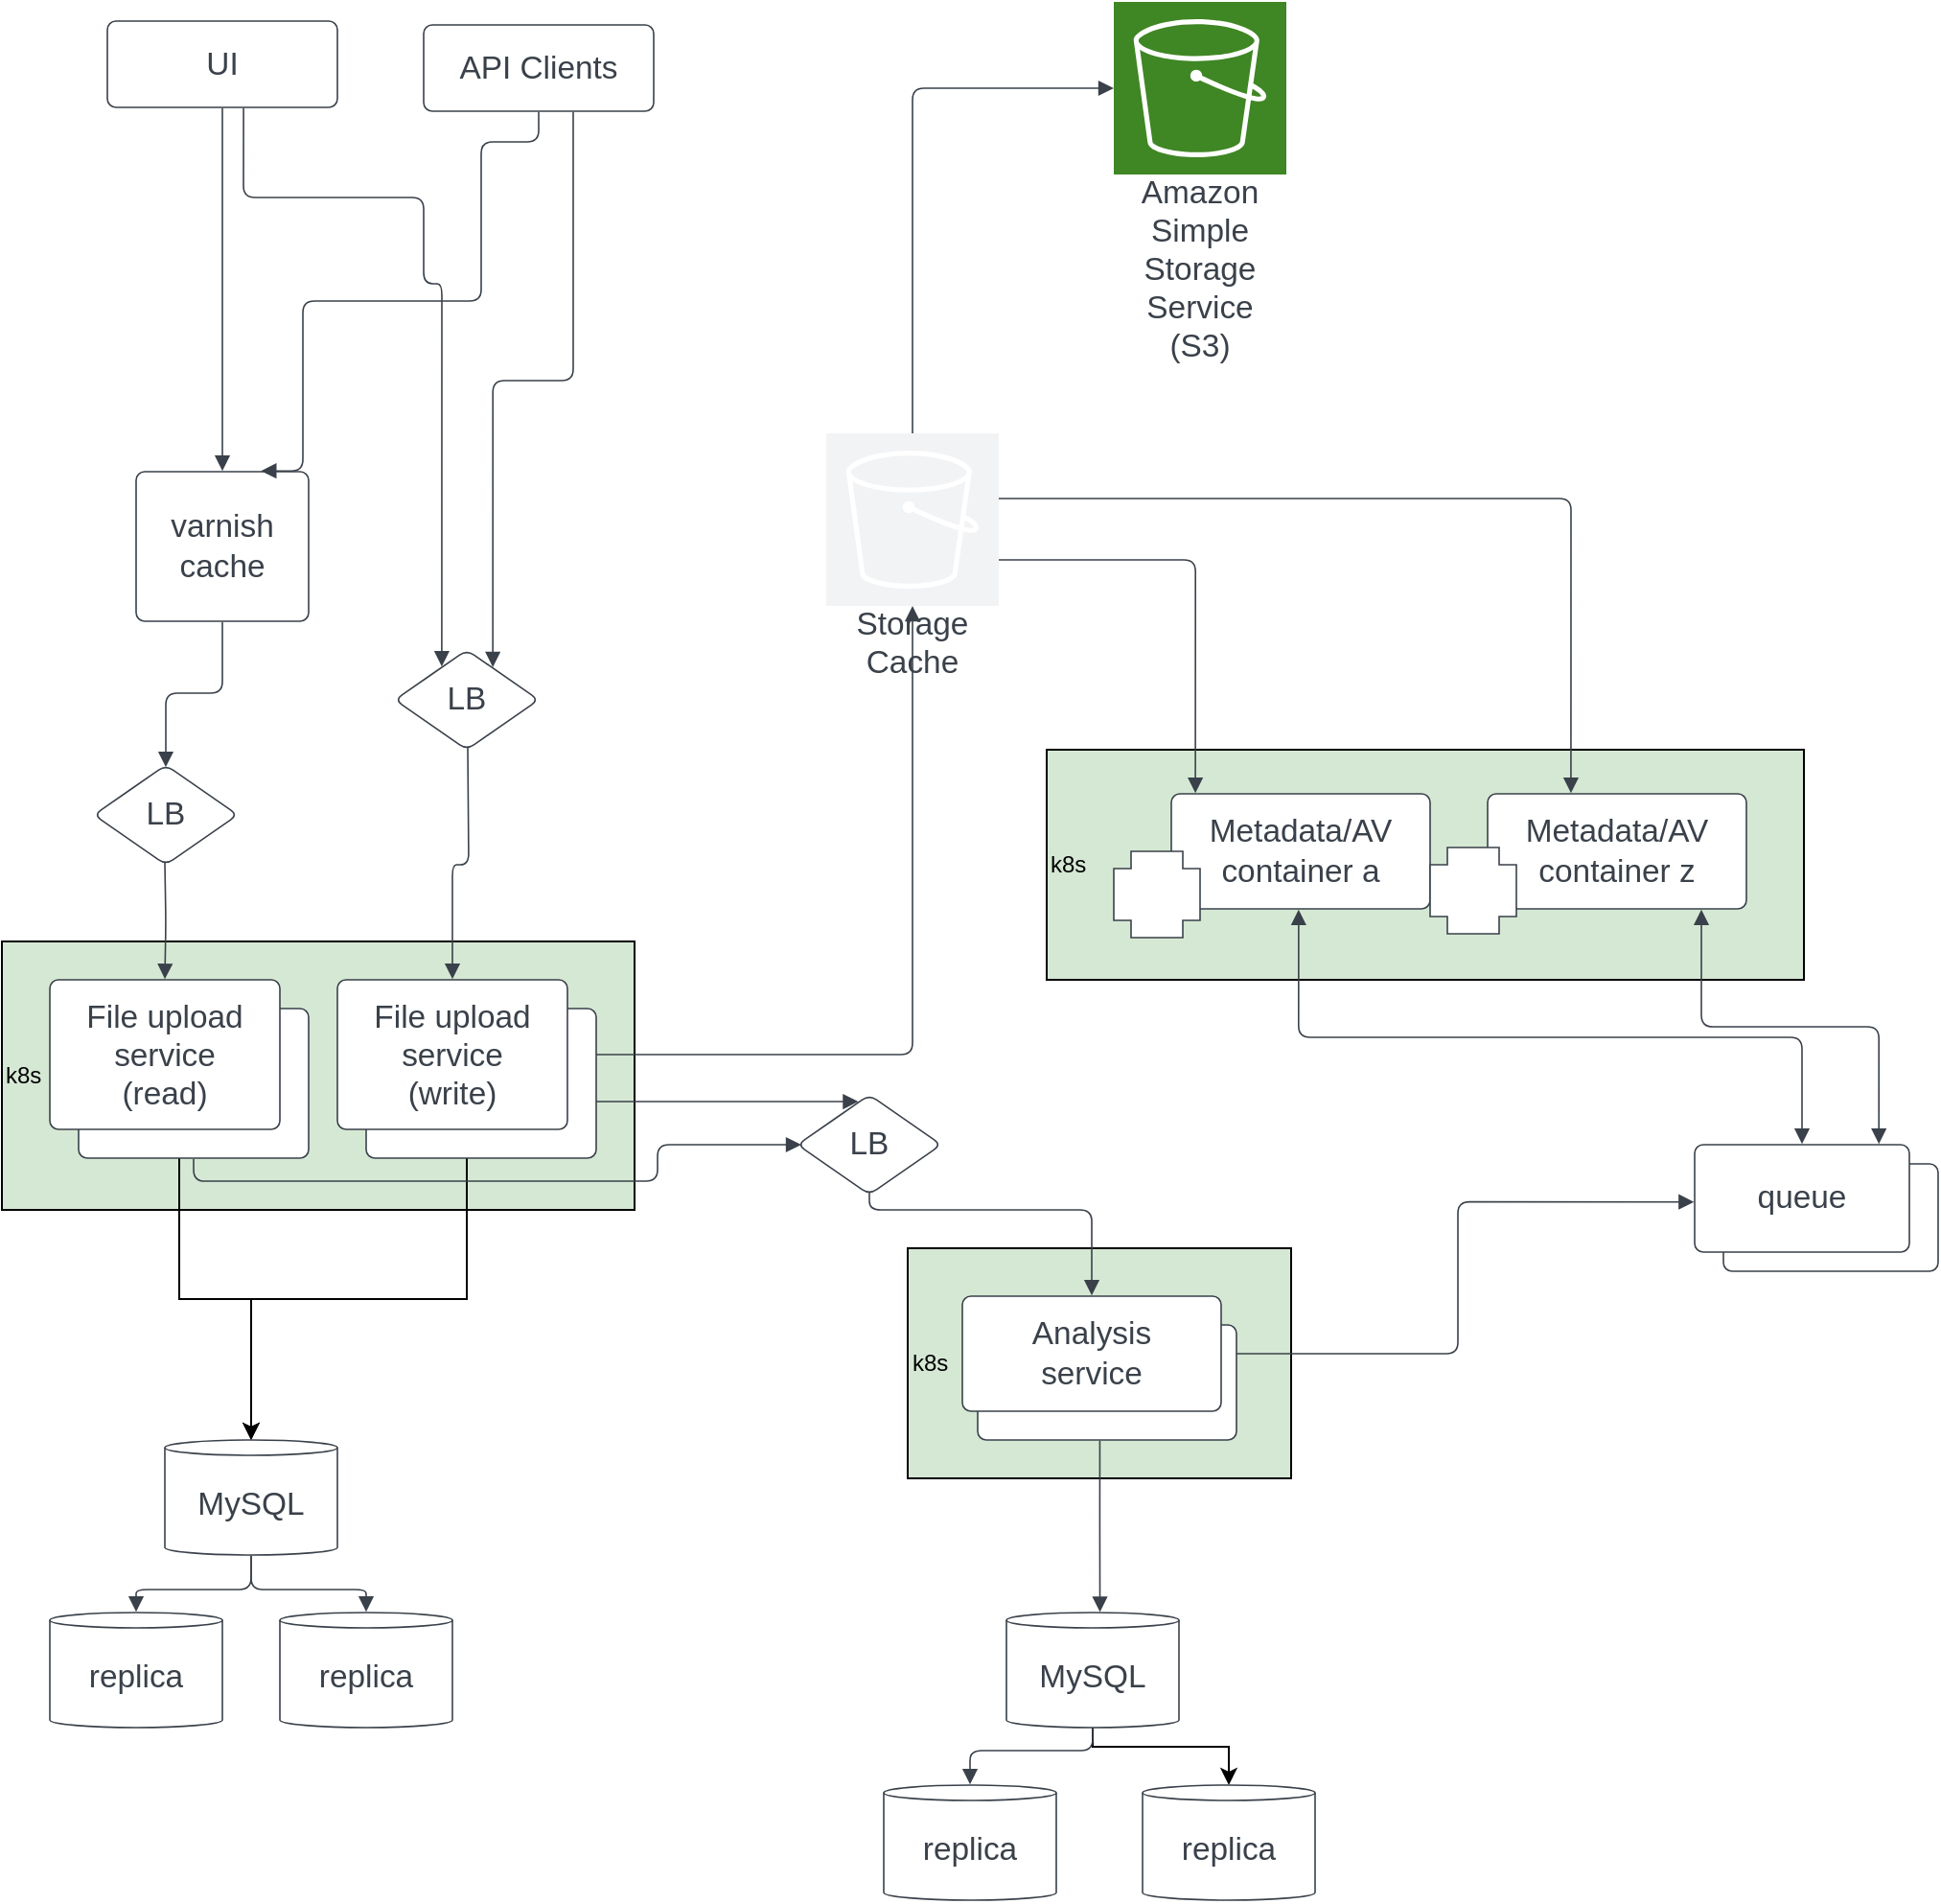 <mxfile version="20.8.23" type="github"><diagram name="Page-1" id="y-LyxDxaMNcqyR3sVE2q"><mxGraphModel dx="1234" dy="1071" grid="1" gridSize="10" guides="1" tooltips="1" connect="1" arrows="1" fold="1" page="1" pageScale="1" pageWidth="850" pageHeight="1100" math="0" shadow="0"><root><mxCell id="0"/><mxCell id="1" parent="0"/><mxCell id="1xujQl--1Ha5xIMBBTP0-5" value="&lt;div style=&quot;&quot;&gt;&lt;span style=&quot;background-color: initial;&quot;&gt;k8s&lt;/span&gt;&lt;/div&gt;" style="rounded=0;whiteSpace=wrap;html=1;shadow=0;fillColor=#D5E8D4;align=left;" vertex="1" parent="1"><mxGeometry x="565" y="420" width="395" height="120" as="geometry"/></mxCell><mxCell id="1xujQl--1Ha5xIMBBTP0-4" value="&lt;div style=&quot;&quot;&gt;&lt;span style=&quot;background-color: initial;&quot;&gt;k8s&lt;/span&gt;&lt;/div&gt;" style="rounded=0;whiteSpace=wrap;html=1;shadow=0;fillColor=#D5E8D4;align=left;" vertex="1" parent="1"><mxGeometry x="492.5" y="680" width="200" height="120" as="geometry"/></mxCell><mxCell id="1xujQl--1Ha5xIMBBTP0-3" value="&lt;div style=&quot;&quot;&gt;&lt;span style=&quot;background-color: initial;&quot;&gt;k8s&lt;/span&gt;&lt;/div&gt;" style="rounded=0;whiteSpace=wrap;html=1;shadow=0;fillColor=#D5E8D4;align=left;" vertex="1" parent="1"><mxGeometry x="20" y="520" width="330" height="140" as="geometry"/></mxCell><mxCell id="hXa-6y1HHUY4edhHJNpj-2" value="UI" style="html=1;overflow=block;blockSpacing=1;whiteSpace=wrap;fontSize=16.7;fontColor=#3a414a;spacing=3.8;strokeColor=#3a414a;strokeOpacity=100;rounded=1;absoluteArcSize=1;arcSize=9;strokeWidth=0.8;lucidId=MUaAsZmHcQHZ;" parent="1" vertex="1"><mxGeometry x="75" y="40" width="120" height="45" as="geometry"/></mxCell><mxCell id="hXa-6y1HHUY4edhHJNpj-3" value="varnish&#10;cache" style="html=1;overflow=block;blockSpacing=1;whiteSpace=wrap;fontSize=16.7;fontColor=#3a414a;spacing=9;strokeColor=#3a414a;strokeOpacity=100;rounded=1;absoluteArcSize=1;arcSize=9;strokeWidth=0.8;lucidId=AsbAGEp7X9WD;" parent="1" vertex="1"><mxGeometry x="90" y="275" width="90" height="78" as="geometry"/></mxCell><mxCell id="hXa-6y1HHUY4edhHJNpj-4" value="API Clients" style="html=1;overflow=block;blockSpacing=1;whiteSpace=wrap;fontSize=16.7;fontColor=#3a414a;spacing=3.8;strokeColor=#3a414a;strokeOpacity=100;rounded=1;absoluteArcSize=1;arcSize=9;strokeWidth=0.8;lucidId=lAbAQljE3fKm;" parent="1" vertex="1"><mxGeometry x="240" y="42" width="120" height="45" as="geometry"/></mxCell><mxCell id="hXa-6y1HHUY4edhHJNpj-5" value="" style="html=1;jettySize=18;whiteSpace=wrap;fontSize=13;strokeColor=#3a414a;strokeOpacity=100;strokeWidth=0.8;rounded=1;arcSize=12;edgeStyle=orthogonalEdgeStyle;startArrow=none;endArrow=block;endFill=1;exitX=0.5;exitY=1.008;exitPerimeter=0;entryX=0.5;entryY=-0.005;entryPerimeter=0;lucidId=yAbA5ouObgFG;" parent="1" source="hXa-6y1HHUY4edhHJNpj-2" target="hXa-6y1HHUY4edhHJNpj-3" edge="1"><mxGeometry width="100" height="100" relative="1" as="geometry"><Array as="points"/></mxGeometry></mxCell><mxCell id="hXa-6y1HHUY4edhHJNpj-6" value="" style="html=1;jettySize=18;whiteSpace=wrap;fontSize=13;strokeColor=#3a414a;strokeOpacity=100;strokeWidth=0.8;rounded=1;arcSize=12;edgeStyle=orthogonalEdgeStyle;startArrow=none;endArrow=block;endFill=1;exitX=0.5;exitY=1.008;exitPerimeter=0;entryX=0.724;entryY=-0.005;entryPerimeter=0;lucidId=CAbAW3dfCDCP;" parent="1" source="hXa-6y1HHUY4edhHJNpj-4" target="hXa-6y1HHUY4edhHJNpj-3" edge="1"><mxGeometry width="100" height="100" relative="1" as="geometry"><Array as="points"><mxPoint x="300" y="103"/><mxPoint x="270" y="103"/><mxPoint x="270" y="186"/><mxPoint x="177" y="186"/></Array></mxGeometry></mxCell><mxCell id="hXa-6y1HHUY4edhHJNpj-7" value="" style="html=1;jettySize=18;whiteSpace=wrap;fontSize=13;strokeColor=#3a414a;strokeOpacity=100;strokeWidth=0.8;rounded=1;arcSize=12;edgeStyle=orthogonalEdgeStyle;startArrow=none;endArrow=block;endFill=1;exitX=0.592;exitY=1.008;exitPerimeter=0;entryX=0.326;entryY=0.165;entryPerimeter=0;lucidId=LK-A93RRJ~lh;" parent="1" source="hXa-6y1HHUY4edhHJNpj-2" target="hXa-6y1HHUY4edhHJNpj-24" edge="1"><mxGeometry width="100" height="100" relative="1" as="geometry"><Array as="points"><mxPoint x="146" y="132"/><mxPoint x="240" y="132"/><mxPoint x="240" y="177"/><mxPoint x="249" y="177"/></Array></mxGeometry></mxCell><mxCell id="hXa-6y1HHUY4edhHJNpj-8" value="" style="html=1;jettySize=18;whiteSpace=wrap;fontSize=13;strokeColor=#3a414a;strokeOpacity=100;strokeWidth=0.8;rounded=1;arcSize=12;edgeStyle=orthogonalEdgeStyle;startArrow=none;endArrow=block;endFill=1;exitX=0.65;exitY=1.008;exitPerimeter=0;entryX=0.681;entryY=0.172;entryPerimeter=0;lucidId=3K-AAR2VfJgU;" parent="1" source="hXa-6y1HHUY4edhHJNpj-4" target="hXa-6y1HHUY4edhHJNpj-24" edge="1"><mxGeometry width="100" height="100" relative="1" as="geometry"><Array as="points"/></mxGeometry></mxCell><mxCell id="hXa-6y1HHUY4edhHJNpj-9" value="Amazon Simple Storage Service (S3)" style="html=1;overflow=block;blockSpacing=1;whiteSpace=wrap;shape=mxgraph.aws4.resourceIcon;resIcon=mxgraph.aws4.s3;labelPosition=center;verticalLabelPosition=bottom;align=center;verticalAlign=top;strokeColor=#ffffff;pointerEvents=1;fontSize=16.7;fontColor=#3a414a;spacing=0;strokeOpacity=100;rounded=1;absoluteArcSize=1;arcSize=9;fillColor=#3f8624;strokeWidth=0.8;lucidId=nL-A-xHwRL.q;" parent="1" vertex="1"><mxGeometry x="600" y="30" width="90" height="90" as="geometry"/></mxCell><mxCell id="hXa-6y1HHUY4edhHJNpj-10" value="" style="html=1;jettySize=18;whiteSpace=wrap;fontSize=13;strokeColor=#3a414a;strokeOpacity=100;strokeWidth=0.8;rounded=1;arcSize=12;edgeStyle=orthogonalEdgeStyle;startArrow=block;startFill=1;endArrow=none;exitX=0.322;exitY=-0.006;exitPerimeter=0;entryX=1;entryY=0.378;entryPerimeter=0;lucidId=.R-AUnFkGZkl;" parent="1" source="hXa-6y1HHUY4edhHJNpj-19" target="hXa-6y1HHUY4edhHJNpj-29" edge="1"><mxGeometry width="100" height="100" relative="1" as="geometry"><Array as="points"/></mxGeometry></mxCell><mxCell id="hXa-6y1HHUY4edhHJNpj-11" value="" style="html=1;jettySize=18;whiteSpace=wrap;fontSize=13;strokeColor=#3a414a;strokeOpacity=100;strokeWidth=0.8;rounded=1;arcSize=12;edgeStyle=orthogonalEdgeStyle;startArrow=block;startFill=1;endArrow=none;exitX=0.093;exitY=-0.006;exitPerimeter=0;entryX=1;entryY=0.733;entryPerimeter=0;lucidId=gS-AWBN6CLWu;" parent="1" source="hXa-6y1HHUY4edhHJNpj-16" target="hXa-6y1HHUY4edhHJNpj-29" edge="1"><mxGeometry width="100" height="100" relative="1" as="geometry"><Array as="points"/></mxGeometry></mxCell><mxCell id="hXa-6y1HHUY4edhHJNpj-12" value="" style="html=1;jettySize=18;whiteSpace=wrap;fontSize=13;strokeColor=#3a414a;strokeOpacity=100;strokeWidth=0.8;rounded=1;arcSize=12;edgeStyle=orthogonalEdgeStyle;startArrow=block;startFill=1;endArrow=block;endFill=1;exitX=0.5;exitY=-0.007;exitPerimeter=0;entryX=0.492;entryY=1.006;entryPerimeter=0;lucidId=oV-Ak5NaA3l7;" parent="1" source="hXa-6y1HHUY4edhHJNpj-40" target="hXa-6y1HHUY4edhHJNpj-16" edge="1"><mxGeometry width="100" height="100" relative="1" as="geometry"><Array as="points"><mxPoint x="959" y="570"/><mxPoint x="696" y="570"/></Array></mxGeometry></mxCell><mxCell id="hXa-6y1HHUY4edhHJNpj-13" value="" style="html=1;jettySize=18;whiteSpace=wrap;fontSize=13;strokeColor=#3a414a;strokeOpacity=100;strokeWidth=0.8;rounded=1;arcSize=12;edgeStyle=orthogonalEdgeStyle;startArrow=block;startFill=1;endArrow=block;endFill=1;exitX=0.858;exitY=-0.007;exitPerimeter=0;entryX=0.826;entryY=1.006;entryPerimeter=0;lucidId=tV-A46rRRQXX;" parent="1" source="hXa-6y1HHUY4edhHJNpj-40" target="hXa-6y1HHUY4edhHJNpj-19" edge="1"><mxGeometry width="100" height="100" relative="1" as="geometry"><Array as="points"/></mxGeometry></mxCell><mxCell id="hXa-6y1HHUY4edhHJNpj-14" value="" style="html=1;jettySize=18;whiteSpace=wrap;fontSize=13;strokeColor=#3a414a;strokeOpacity=100;strokeWidth=0.8;rounded=1;arcSize=12;edgeStyle=orthogonalEdgeStyle;startArrow=none;endArrow=block;endFill=1;exitX=1.003;exitY=0.5;exitPerimeter=0;entryX=0.5;entryY=1;entryPerimeter=0;lucidId=ZU-AGK-hpeZ6;" parent="1" source="hXa-6y1HHUY4edhHJNpj-36" target="hXa-6y1HHUY4edhHJNpj-29" edge="1"><mxGeometry width="100" height="100" relative="1" as="geometry"><Array as="points"/></mxGeometry></mxCell><mxCell id="hXa-6y1HHUY4edhHJNpj-15" value="" style="group;dropTarget=0;pointerEvents=0;" parent="1" vertex="1"><mxGeometry x="600" y="443" width="165" height="75" as="geometry"/></mxCell><mxCell id="hXa-6y1HHUY4edhHJNpj-16" value="Metadata/AV container a" style="html=1;overflow=block;blockSpacing=1;whiteSpace=wrap;fontSize=16.7;fontColor=#3a414a;spacing=9;strokeColor=#3a414a;strokeOpacity=100;rounded=1;absoluteArcSize=1;arcSize=9;strokeWidth=0.8;lucidId=3ubARrWa.dEW;" parent="hXa-6y1HHUY4edhHJNpj-15" vertex="1"><mxGeometry x="30" width="135" height="60" as="geometry"/></mxCell><mxCell id="hXa-6y1HHUY4edhHJNpj-17" value="" style="html=1;overflow=block;blockSpacing=1;whiteSpace=wrap;shape=cross;size=0.6;fontSize=13;spacing=3.8;strokeColor=#3a414a;strokeOpacity=100;rounded=1;absoluteArcSize=1;arcSize=9;strokeWidth=0.8;lucidId=CW-A0ZIognEs;" parent="hXa-6y1HHUY4edhHJNpj-15" vertex="1"><mxGeometry y="30" width="45" height="45" as="geometry"/></mxCell><mxCell id="hXa-6y1HHUY4edhHJNpj-18" value="" style="group;dropTarget=0;pointerEvents=0;" parent="1" vertex="1"><mxGeometry x="765" y="443" width="165" height="73" as="geometry"/></mxCell><mxCell id="hXa-6y1HHUY4edhHJNpj-19" value="Metadata/AV container z" style="html=1;overflow=block;blockSpacing=1;whiteSpace=wrap;fontSize=16.7;fontColor=#3a414a;spacing=9;strokeColor=#3a414a;strokeOpacity=100;rounded=1;absoluteArcSize=1;arcSize=9;strokeWidth=0.8;lucidId=IubAFPZZPDiD;" parent="hXa-6y1HHUY4edhHJNpj-18" vertex="1"><mxGeometry x="30" width="135" height="60" as="geometry"/></mxCell><mxCell id="hXa-6y1HHUY4edhHJNpj-20" value="" style="html=1;overflow=block;blockSpacing=1;whiteSpace=wrap;shape=cross;size=0.6;fontSize=13;spacing=3.8;strokeColor=#3a414a;strokeOpacity=100;rounded=1;absoluteArcSize=1;arcSize=9;strokeWidth=0.8;lucidId=jX-A-kucoio-;" parent="hXa-6y1HHUY4edhHJNpj-18" vertex="1"><mxGeometry y="28" width="45" height="45" as="geometry"/></mxCell><mxCell id="hXa-6y1HHUY4edhHJNpj-21" value="" style="html=1;jettySize=18;whiteSpace=wrap;fontSize=13;strokeColor=#3a414a;strokeOpacity=100;strokeWidth=0.8;rounded=1;arcSize=12;edgeStyle=orthogonalEdgeStyle;startArrow=none;endArrow=block;endFill=1;exitX=1.003;exitY=0.814;exitPerimeter=0;entryX=0.423;entryY=0.068;entryPerimeter=0;lucidId=w1-AuT3SUVOo;" parent="1" source="hXa-6y1HHUY4edhHJNpj-36" target="hXa-6y1HHUY4edhHJNpj-26" edge="1"><mxGeometry width="100" height="100" relative="1" as="geometry"><Array as="points"/></mxGeometry></mxCell><mxCell id="hXa-6y1HHUY4edhHJNpj-22" value="LB" style="html=1;overflow=block;blockSpacing=1;whiteSpace=wrap;rhombus;fontSize=16.7;fontColor=#3a414a;spacing=3.8;strokeColor=#3a414a;strokeOpacity=100;rounded=1;absoluteArcSize=1;arcSize=9;strokeWidth=0.8;lucidId=OJ_AG0BbIFwb;" parent="1" vertex="1"><mxGeometry x="68" y="428" width="75" height="52" as="geometry"/></mxCell><mxCell id="hXa-6y1HHUY4edhHJNpj-23" value="" style="html=1;jettySize=18;whiteSpace=wrap;fontSize=13;strokeColor=#3a414a;strokeOpacity=100;strokeWidth=0.8;rounded=1;arcSize=12;edgeStyle=orthogonalEdgeStyle;startArrow=none;endArrow=block;endFill=1;exitX=0.5;exitY=1.005;exitPerimeter=0;entryX=0.5;entryY=0.02;entryPerimeter=0;lucidId=aK_AWFpUa9MZ;" parent="1" source="hXa-6y1HHUY4edhHJNpj-3" target="hXa-6y1HHUY4edhHJNpj-22" edge="1"><mxGeometry width="100" height="100" relative="1" as="geometry"><Array as="points"/></mxGeometry></mxCell><mxCell id="hXa-6y1HHUY4edhHJNpj-24" value="LB" style="html=1;overflow=block;blockSpacing=1;whiteSpace=wrap;rhombus;fontSize=16.7;fontColor=#3a414a;spacing=3.8;strokeColor=#3a414a;strokeOpacity=100;rounded=1;absoluteArcSize=1;arcSize=9;strokeWidth=0.8;lucidId=oK_AIq6K_kL.;" parent="1" vertex="1"><mxGeometry x="225" y="368" width="75" height="52" as="geometry"/></mxCell><mxCell id="hXa-6y1HHUY4edhHJNpj-26" value="LB" style="html=1;overflow=block;blockSpacing=1;whiteSpace=wrap;rhombus;fontSize=16.7;fontColor=#3a414a;spacing=3.8;strokeColor=#3a414a;strokeOpacity=100;rounded=1;absoluteArcSize=1;arcSize=9;strokeWidth=0.8;lucidId=iL_A.OpMFom.;" parent="1" vertex="1"><mxGeometry x="435" y="600" width="75" height="52" as="geometry"/></mxCell><mxCell id="hXa-6y1HHUY4edhHJNpj-27" value="" style="html=1;jettySize=18;whiteSpace=wrap;fontSize=13;strokeColor=#3a414a;strokeOpacity=100;strokeWidth=0.8;rounded=1;arcSize=12;edgeStyle=orthogonalEdgeStyle;startArrow=none;endArrow=block;endFill=1;exitX=1.003;exitY=0.5;exitPerimeter=0;entryX=-0.003;entryY=0.533;entryPerimeter=0;lucidId=lV-As-lXmsPl;" parent="1" source="hXa-6y1HHUY4edhHJNpj-43" target="hXa-6y1HHUY4edhHJNpj-40" edge="1"><mxGeometry width="100" height="100" relative="1" as="geometry"><Array as="points"/></mxGeometry></mxCell><mxCell id="hXa-6y1HHUY4edhHJNpj-28" value="" style="html=1;jettySize=18;whiteSpace=wrap;fontSize=13;strokeColor=#3a414a;strokeOpacity=100;strokeWidth=0.8;rounded=1;arcSize=12;edgeStyle=orthogonalEdgeStyle;startArrow=none;endArrow=block;endFill=1;exitX=0.5;exitY=0.98;exitPerimeter=0;entryX=0.5;entryY=-0.006;entryPerimeter=0;lucidId=VL_AtHybdBf0;" parent="1" source="hXa-6y1HHUY4edhHJNpj-26" target="hXa-6y1HHUY4edhHJNpj-43" edge="1"><mxGeometry width="100" height="100" relative="1" as="geometry"><Array as="points"><mxPoint x="473" y="660"/><mxPoint x="589" y="660"/></Array></mxGeometry></mxCell><mxCell id="hXa-6y1HHUY4edhHJNpj-29" value="Storage Cache" style="html=1;overflow=block;blockSpacing=1;whiteSpace=wrap;shape=mxgraph.aws4.resourceIcon;resIcon=mxgraph.aws4.s3;labelPosition=center;verticalLabelPosition=bottom;align=center;verticalAlign=top;strokeColor=#ffffff;pointerEvents=1;fontSize=16.7;fontColor=#3a414a;spacing=0;strokeOpacity=100;fillOpacity=100;rounded=1;absoluteArcSize=1;arcSize=9;fillColor=#f2f3f5;strokeWidth=0.8;lucidId=W2sBEWSzJqv8;" parent="1" vertex="1"><mxGeometry x="450" y="255" width="90" height="90" as="geometry"/></mxCell><mxCell id="hXa-6y1HHUY4edhHJNpj-30" value="" style="html=1;jettySize=18;whiteSpace=wrap;fontSize=13;strokeColor=#3a414a;strokeOpacity=100;strokeWidth=0.8;rounded=1;arcSize=12;edgeStyle=orthogonalEdgeStyle;startArrow=none;endArrow=block;endFill=1;exitX=0.5;exitY=0;exitPerimeter=0;entryX=0;entryY=0.5;entryPerimeter=0;lucidId=O3sBa9tVLNE4;" parent="1" source="hXa-6y1HHUY4edhHJNpj-29" target="hXa-6y1HHUY4edhHJNpj-9" edge="1"><mxGeometry width="100" height="100" relative="1" as="geometry"><Array as="points"/></mxGeometry></mxCell><mxCell id="1xujQl--1Ha5xIMBBTP0-6" style="edgeStyle=orthogonalEdgeStyle;rounded=0;orthogonalLoop=1;jettySize=auto;html=1;exitX=0.5;exitY=1;exitDx=0;exitDy=0;entryX=0.5;entryY=0;entryDx=0;entryDy=0;" edge="1" parent="1" source="hXa-6y1HHUY4edhHJNpj-31" target="hXa-6y1HHUY4edhHJNpj-50"><mxGeometry relative="1" as="geometry"><mxPoint x="137" y="777" as="targetPoint"/></mxGeometry></mxCell><mxCell id="hXa-6y1HHUY4edhHJNpj-31" value="" style="group;dropTarget=0;pointerEvents=0;" parent="1" vertex="1"><mxGeometry x="45" y="540" width="135" height="93" as="geometry"/></mxCell><mxCell id="hXa-6y1HHUY4edhHJNpj-32" value="" style="html=1;overflow=block;blockSpacing=1;whiteSpace=wrap;fontSize=13;spacing=9;strokeColor=#3a414a;strokeOpacity=100;rounded=1;absoluteArcSize=1;arcSize=9;strokeWidth=0.8;lucidId=~ttBVEa3.I3N;" parent="hXa-6y1HHUY4edhHJNpj-31" vertex="1"><mxGeometry x="15" y="15" width="120" height="78" as="geometry"/></mxCell><mxCell id="hXa-6y1HHUY4edhHJNpj-33" value="File upload service&#10;(read)" style="html=1;overflow=block;blockSpacing=1;whiteSpace=wrap;fontSize=16.7;fontColor=#3a414a;spacing=9;strokeColor=#3a414a;strokeOpacity=100;rounded=1;absoluteArcSize=1;arcSize=9;strokeWidth=0.8;lucidId=7O-AwI3FcKb8;" parent="hXa-6y1HHUY4edhHJNpj-31" vertex="1"><mxGeometry width="120" height="78" as="geometry"/></mxCell><mxCell id="1xujQl--1Ha5xIMBBTP0-7" style="edgeStyle=orthogonalEdgeStyle;rounded=0;orthogonalLoop=1;jettySize=auto;html=1;exitX=0.5;exitY=1;exitDx=0;exitDy=0;entryX=0.5;entryY=0;entryDx=0;entryDy=0;entryPerimeter=0;" edge="1" parent="1" source="hXa-6y1HHUY4edhHJNpj-34" target="hXa-6y1HHUY4edhHJNpj-52"><mxGeometry relative="1" as="geometry"/></mxCell><mxCell id="hXa-6y1HHUY4edhHJNpj-34" value="" style="group;dropTarget=0;pointerEvents=0;" parent="1" vertex="1"><mxGeometry x="195" y="540" width="135" height="93" as="geometry"/></mxCell><mxCell id="hXa-6y1HHUY4edhHJNpj-35" value="" style="html=1;overflow=block;blockSpacing=1;whiteSpace=wrap;fontSize=13;spacing=9;strokeColor=#3a414a;strokeOpacity=100;rounded=1;absoluteArcSize=1;arcSize=9;strokeWidth=0.8;lucidId=kvtBJpCWYM_A;" parent="hXa-6y1HHUY4edhHJNpj-34" vertex="1"><mxGeometry x="15" y="15" width="120" height="78" as="geometry"/></mxCell><mxCell id="hXa-6y1HHUY4edhHJNpj-36" value="File upload service&#10;(write)" style="html=1;overflow=block;blockSpacing=1;whiteSpace=wrap;fontSize=16.7;fontColor=#3a414a;spacing=9;strokeColor=#3a414a;strokeOpacity=100;rounded=1;absoluteArcSize=1;arcSize=9;strokeWidth=0.8;lucidId=PJ-AoIGXcERA;" parent="hXa-6y1HHUY4edhHJNpj-34" vertex="1"><mxGeometry width="120" height="78" as="geometry"/></mxCell><mxCell id="hXa-6y1HHUY4edhHJNpj-37" value="" style="html=1;jettySize=18;whiteSpace=wrap;fontSize=13;strokeColor=#3a414a;strokeOpacity=100;strokeWidth=0.8;rounded=1;arcSize=12;edgeStyle=orthogonalEdgeStyle;startArrow=none;endArrow=block;endFill=1;exitX=0.472;exitY=1.006;exitPerimeter=0;entryX=0.542;entryY=-0.004;entryPerimeter=0;lucidId=.O_AQ.WuJZqG;" parent="1" source="hXa-6y1HHUY4edhHJNpj-42" target="hXa-6y1HHUY4edhHJNpj-46" edge="1"><mxGeometry width="100" height="100" relative="1" as="geometry"><Array as="points"/></mxGeometry></mxCell><mxCell id="hXa-6y1HHUY4edhHJNpj-38" value="" style="group;dropTarget=0;pointerEvents=0;" parent="1" vertex="1"><mxGeometry x="903" y="626" width="127" height="66" as="geometry"/></mxCell><mxCell id="hXa-6y1HHUY4edhHJNpj-39" value="queue" style="html=1;overflow=block;blockSpacing=1;whiteSpace=wrap;fontSize=16.7;fontColor=#3a414a;spacing=9;strokeColor=#3a414a;strokeOpacity=100;rounded=1;absoluteArcSize=1;arcSize=9;strokeWidth=0.8;lucidId=hxtB71~ZdOpO;" parent="hXa-6y1HHUY4edhHJNpj-38" vertex="1"><mxGeometry x="15" y="10" width="112" height="56" as="geometry"/></mxCell><mxCell id="hXa-6y1HHUY4edhHJNpj-40" value="queue" style="html=1;overflow=block;blockSpacing=1;whiteSpace=wrap;fontSize=16.7;fontColor=#3a414a;spacing=9;strokeColor=#3a414a;strokeOpacity=100;rounded=1;absoluteArcSize=1;arcSize=9;strokeWidth=0.8;lucidId=btbAd6Julc-V;" parent="hXa-6y1HHUY4edhHJNpj-38" vertex="1"><mxGeometry width="112" height="56" as="geometry"/></mxCell><mxCell id="hXa-6y1HHUY4edhHJNpj-41" value="" style="group;dropTarget=0;pointerEvents=0;" parent="1" vertex="1"><mxGeometry x="521" y="705" width="143" height="75" as="geometry"/></mxCell><mxCell id="hXa-6y1HHUY4edhHJNpj-42" value="" style="html=1;overflow=block;blockSpacing=1;whiteSpace=wrap;fontSize=13;spacing=9;strokeColor=#3a414a;strokeOpacity=100;rounded=1;absoluteArcSize=1;arcSize=9;strokeWidth=0.8;lucidId=EwtBDiIN6bOl;" parent="hXa-6y1HHUY4edhHJNpj-41" vertex="1"><mxGeometry x="8" y="15" width="135" height="60" as="geometry"/></mxCell><mxCell id="hXa-6y1HHUY4edhHJNpj-43" value="Analysis&#10;service" style="html=1;overflow=block;blockSpacing=1;whiteSpace=wrap;fontSize=16.7;fontColor=#3a414a;spacing=9;strokeColor=#3a414a;strokeOpacity=100;rounded=1;absoluteArcSize=1;arcSize=9;strokeWidth=0.8;lucidId=BdbA87A00XSl;" parent="hXa-6y1HHUY4edhHJNpj-41" vertex="1"><mxGeometry width="135" height="60" as="geometry"/></mxCell><mxCell id="hXa-6y1HHUY4edhHJNpj-44" value="" style="group;dropTarget=0;pointerEvents=0;" parent="1" vertex="1"><mxGeometry x="480" y="870" width="225" height="150" as="geometry"/></mxCell><mxCell id="hXa-6y1HHUY4edhHJNpj-45" value="replica" style="html=1;overflow=block;blockSpacing=1;whiteSpace=wrap;shape=cylinder3;size=4;anchorPointDirection=0;boundedLbl=1;fontSize=16.7;fontColor=#3a414a;spacing=3.8;strokeColor=#3a414a;strokeOpacity=100;rounded=1;absoluteArcSize=1;arcSize=9;strokeWidth=0.8;lucidId=FO_ArwNvmqQp;" parent="hXa-6y1HHUY4edhHJNpj-44" vertex="1"><mxGeometry y="90" width="90" height="60" as="geometry"/></mxCell><mxCell id="1xujQl--1Ha5xIMBBTP0-8" style="edgeStyle=orthogonalEdgeStyle;rounded=0;orthogonalLoop=1;jettySize=auto;html=1;exitX=0.5;exitY=1;exitDx=0;exitDy=0;exitPerimeter=0;entryX=0.5;entryY=0;entryDx=0;entryDy=0;entryPerimeter=0;" edge="1" parent="hXa-6y1HHUY4edhHJNpj-44" source="hXa-6y1HHUY4edhHJNpj-46" target="hXa-6y1HHUY4edhHJNpj-47"><mxGeometry relative="1" as="geometry"><Array as="points"><mxPoint x="109" y="70"/><mxPoint x="180" y="70"/></Array></mxGeometry></mxCell><mxCell id="hXa-6y1HHUY4edhHJNpj-46" value="MySQL" style="html=1;overflow=block;blockSpacing=1;whiteSpace=wrap;shape=cylinder3;size=4;anchorPointDirection=0;boundedLbl=1;fontSize=16.7;fontColor=#3a414a;spacing=3.8;strokeColor=#3a414a;strokeOpacity=100;rounded=1;absoluteArcSize=1;arcSize=9;strokeWidth=0.8;lucidId=FO_AYWvHglI-;" parent="hXa-6y1HHUY4edhHJNpj-44" vertex="1"><mxGeometry x="64" width="90" height="60" as="geometry"/></mxCell><mxCell id="hXa-6y1HHUY4edhHJNpj-47" value="replica" style="html=1;overflow=block;blockSpacing=1;whiteSpace=wrap;shape=cylinder3;size=4;anchorPointDirection=0;boundedLbl=1;fontSize=16.7;fontColor=#3a414a;spacing=3.8;strokeColor=#3a414a;strokeOpacity=100;rounded=1;absoluteArcSize=1;arcSize=9;strokeWidth=0.8;lucidId=TBtBAMIHkwPj;" parent="hXa-6y1HHUY4edhHJNpj-44" vertex="1"><mxGeometry x="135" y="90" width="90" height="60" as="geometry"/></mxCell><mxCell id="hXa-6y1HHUY4edhHJNpj-48" value="" style="html=1;jettySize=18;whiteSpace=wrap;fontSize=13;strokeColor=#3a414a;strokeOpacity=100;strokeWidth=0.8;rounded=1;arcSize=12;edgeStyle=orthogonalEdgeStyle;startArrow=none;endArrow=block;endFill=1;exitX=0.5;exitY=1.006;exitPerimeter=0;entryX=0.5;entryY=-0.006;entryPerimeter=0;lucidId=hCtBOjILr5Xq;" parent="hXa-6y1HHUY4edhHJNpj-44" source="hXa-6y1HHUY4edhHJNpj-46" target="hXa-6y1HHUY4edhHJNpj-45" edge="1"><mxGeometry width="100" height="100" relative="1" as="geometry"><Array as="points"><mxPoint x="109" y="72"/><mxPoint x="45" y="72"/></Array></mxGeometry></mxCell><mxCell id="hXa-6y1HHUY4edhHJNpj-50" value="" style="group;dropTarget=0;pointerEvents=0;" parent="1" vertex="1"><mxGeometry x="45" y="780" width="210" height="150" as="geometry"/></mxCell><mxCell id="hXa-6y1HHUY4edhHJNpj-51" value="replica" style="html=1;overflow=block;blockSpacing=1;whiteSpace=wrap;shape=cylinder3;size=4;anchorPointDirection=0;boundedLbl=1;fontSize=16.7;fontColor=#3a414a;spacing=3.8;strokeColor=#3a414a;strokeOpacity=100;rounded=1;absoluteArcSize=1;arcSize=9;strokeWidth=0.8;lucidId=qO_AcrsBWPtd;" parent="hXa-6y1HHUY4edhHJNpj-50" vertex="1"><mxGeometry y="90" width="90" height="60" as="geometry"/></mxCell><mxCell id="hXa-6y1HHUY4edhHJNpj-52" value="MySQL" style="html=1;overflow=block;blockSpacing=1;whiteSpace=wrap;shape=cylinder3;size=4;anchorPointDirection=0;boundedLbl=1;fontSize=16.7;fontColor=#3a414a;spacing=3.8;strokeColor=#3a414a;strokeOpacity=100;rounded=1;absoluteArcSize=1;arcSize=9;strokeWidth=0.8;lucidId=FN_AYEe.1FHx;" parent="hXa-6y1HHUY4edhHJNpj-50" vertex="1"><mxGeometry x="60" width="90" height="60" as="geometry"/></mxCell><mxCell id="hXa-6y1HHUY4edhHJNpj-53" value="replica" style="html=1;overflow=block;blockSpacing=1;whiteSpace=wrap;shape=cylinder3;size=4;anchorPointDirection=0;boundedLbl=1;fontSize=16.7;fontColor=#3a414a;spacing=3.8;strokeColor=#3a414a;strokeOpacity=100;rounded=1;absoluteArcSize=1;arcSize=9;strokeWidth=0.8;lucidId=kBtBNAVfEHAc;" parent="hXa-6y1HHUY4edhHJNpj-50" vertex="1"><mxGeometry x="120" y="90" width="90" height="60" as="geometry"/></mxCell><mxCell id="hXa-6y1HHUY4edhHJNpj-54" value="" style="html=1;jettySize=18;whiteSpace=wrap;fontSize=13;strokeColor=#3a414a;strokeOpacity=100;strokeWidth=0.8;rounded=1;arcSize=12;edgeStyle=orthogonalEdgeStyle;startArrow=none;endArrow=block;endFill=1;exitX=0.5;exitY=1.006;exitPerimeter=0;entryX=0.5;entryY=-0.006;entryPerimeter=0;lucidId=_BtBj2xk1Dra;" parent="hXa-6y1HHUY4edhHJNpj-50" source="hXa-6y1HHUY4edhHJNpj-52" target="hXa-6y1HHUY4edhHJNpj-51" edge="1"><mxGeometry width="100" height="100" relative="1" as="geometry"><Array as="points"/></mxGeometry></mxCell><mxCell id="hXa-6y1HHUY4edhHJNpj-55" value="" style="html=1;jettySize=18;whiteSpace=wrap;fontSize=13;strokeColor=#3a414a;strokeOpacity=100;strokeWidth=0.8;rounded=1;arcSize=12;edgeStyle=orthogonalEdgeStyle;startArrow=none;endArrow=block;endFill=1;exitX=0.5;exitY=1.006;exitPerimeter=0;entryX=0.5;entryY=-0.006;entryPerimeter=0;lucidId=dCtBr39QfWDB;" parent="hXa-6y1HHUY4edhHJNpj-50" source="hXa-6y1HHUY4edhHJNpj-52" target="hXa-6y1HHUY4edhHJNpj-53" edge="1"><mxGeometry width="100" height="100" relative="1" as="geometry"><Array as="points"/></mxGeometry></mxCell><mxCell id="hXa-6y1HHUY4edhHJNpj-58" value="" style="html=1;jettySize=18;whiteSpace=wrap;fontSize=13;strokeColor=#3a414a;strokeOpacity=100;strokeWidth=0.8;rounded=1;arcSize=12;edgeStyle=orthogonalEdgeStyle;startArrow=none;endArrow=block;endFill=1;exitX=0.5;exitY=1.005;exitPerimeter=0;lucidId=O1-ApJW1sdHY;" parent="1" source="hXa-6y1HHUY4edhHJNpj-32" edge="1"><mxGeometry width="100" height="100" relative="1" as="geometry"><Array as="points"><mxPoint x="120" y="645"/><mxPoint x="362" y="645"/><mxPoint x="362" y="626"/></Array><mxPoint x="437" y="626" as="targetPoint"/></mxGeometry></mxCell><mxCell id="hXa-6y1HHUY4edhHJNpj-59" value="" style="html=1;jettySize=18;whiteSpace=wrap;fontSize=13;strokeColor=#3a414a;strokeOpacity=100;strokeWidth=0.8;rounded=1;arcSize=12;edgeStyle=orthogonalEdgeStyle;startArrow=none;endArrow=block;endFill=1;entryX=0.5;entryY=-0.005;entryPerimeter=0;lucidId=iK_A9S8~naMm;" parent="1" target="hXa-6y1HHUY4edhHJNpj-33" edge="1"><mxGeometry width="100" height="100" relative="1" as="geometry"><Array as="points"/><mxPoint x="105" y="479" as="sourcePoint"/></mxGeometry></mxCell><mxCell id="hXa-6y1HHUY4edhHJNpj-60" value="" style="html=1;jettySize=18;whiteSpace=wrap;fontSize=13;strokeColor=#3a414a;strokeOpacity=100;strokeWidth=0.8;rounded=1;arcSize=12;edgeStyle=orthogonalEdgeStyle;startArrow=none;endArrow=block;endFill=1;entryX=0.5;entryY=-0.005;entryPerimeter=0;lucidId=4K_AyZ6jOAAn;" parent="1" target="hXa-6y1HHUY4edhHJNpj-36" edge="1"><mxGeometry width="100" height="100" relative="1" as="geometry"><Array as="points"/><mxPoint x="263" y="419" as="sourcePoint"/></mxGeometry></mxCell></root></mxGraphModel></diagram></mxfile>